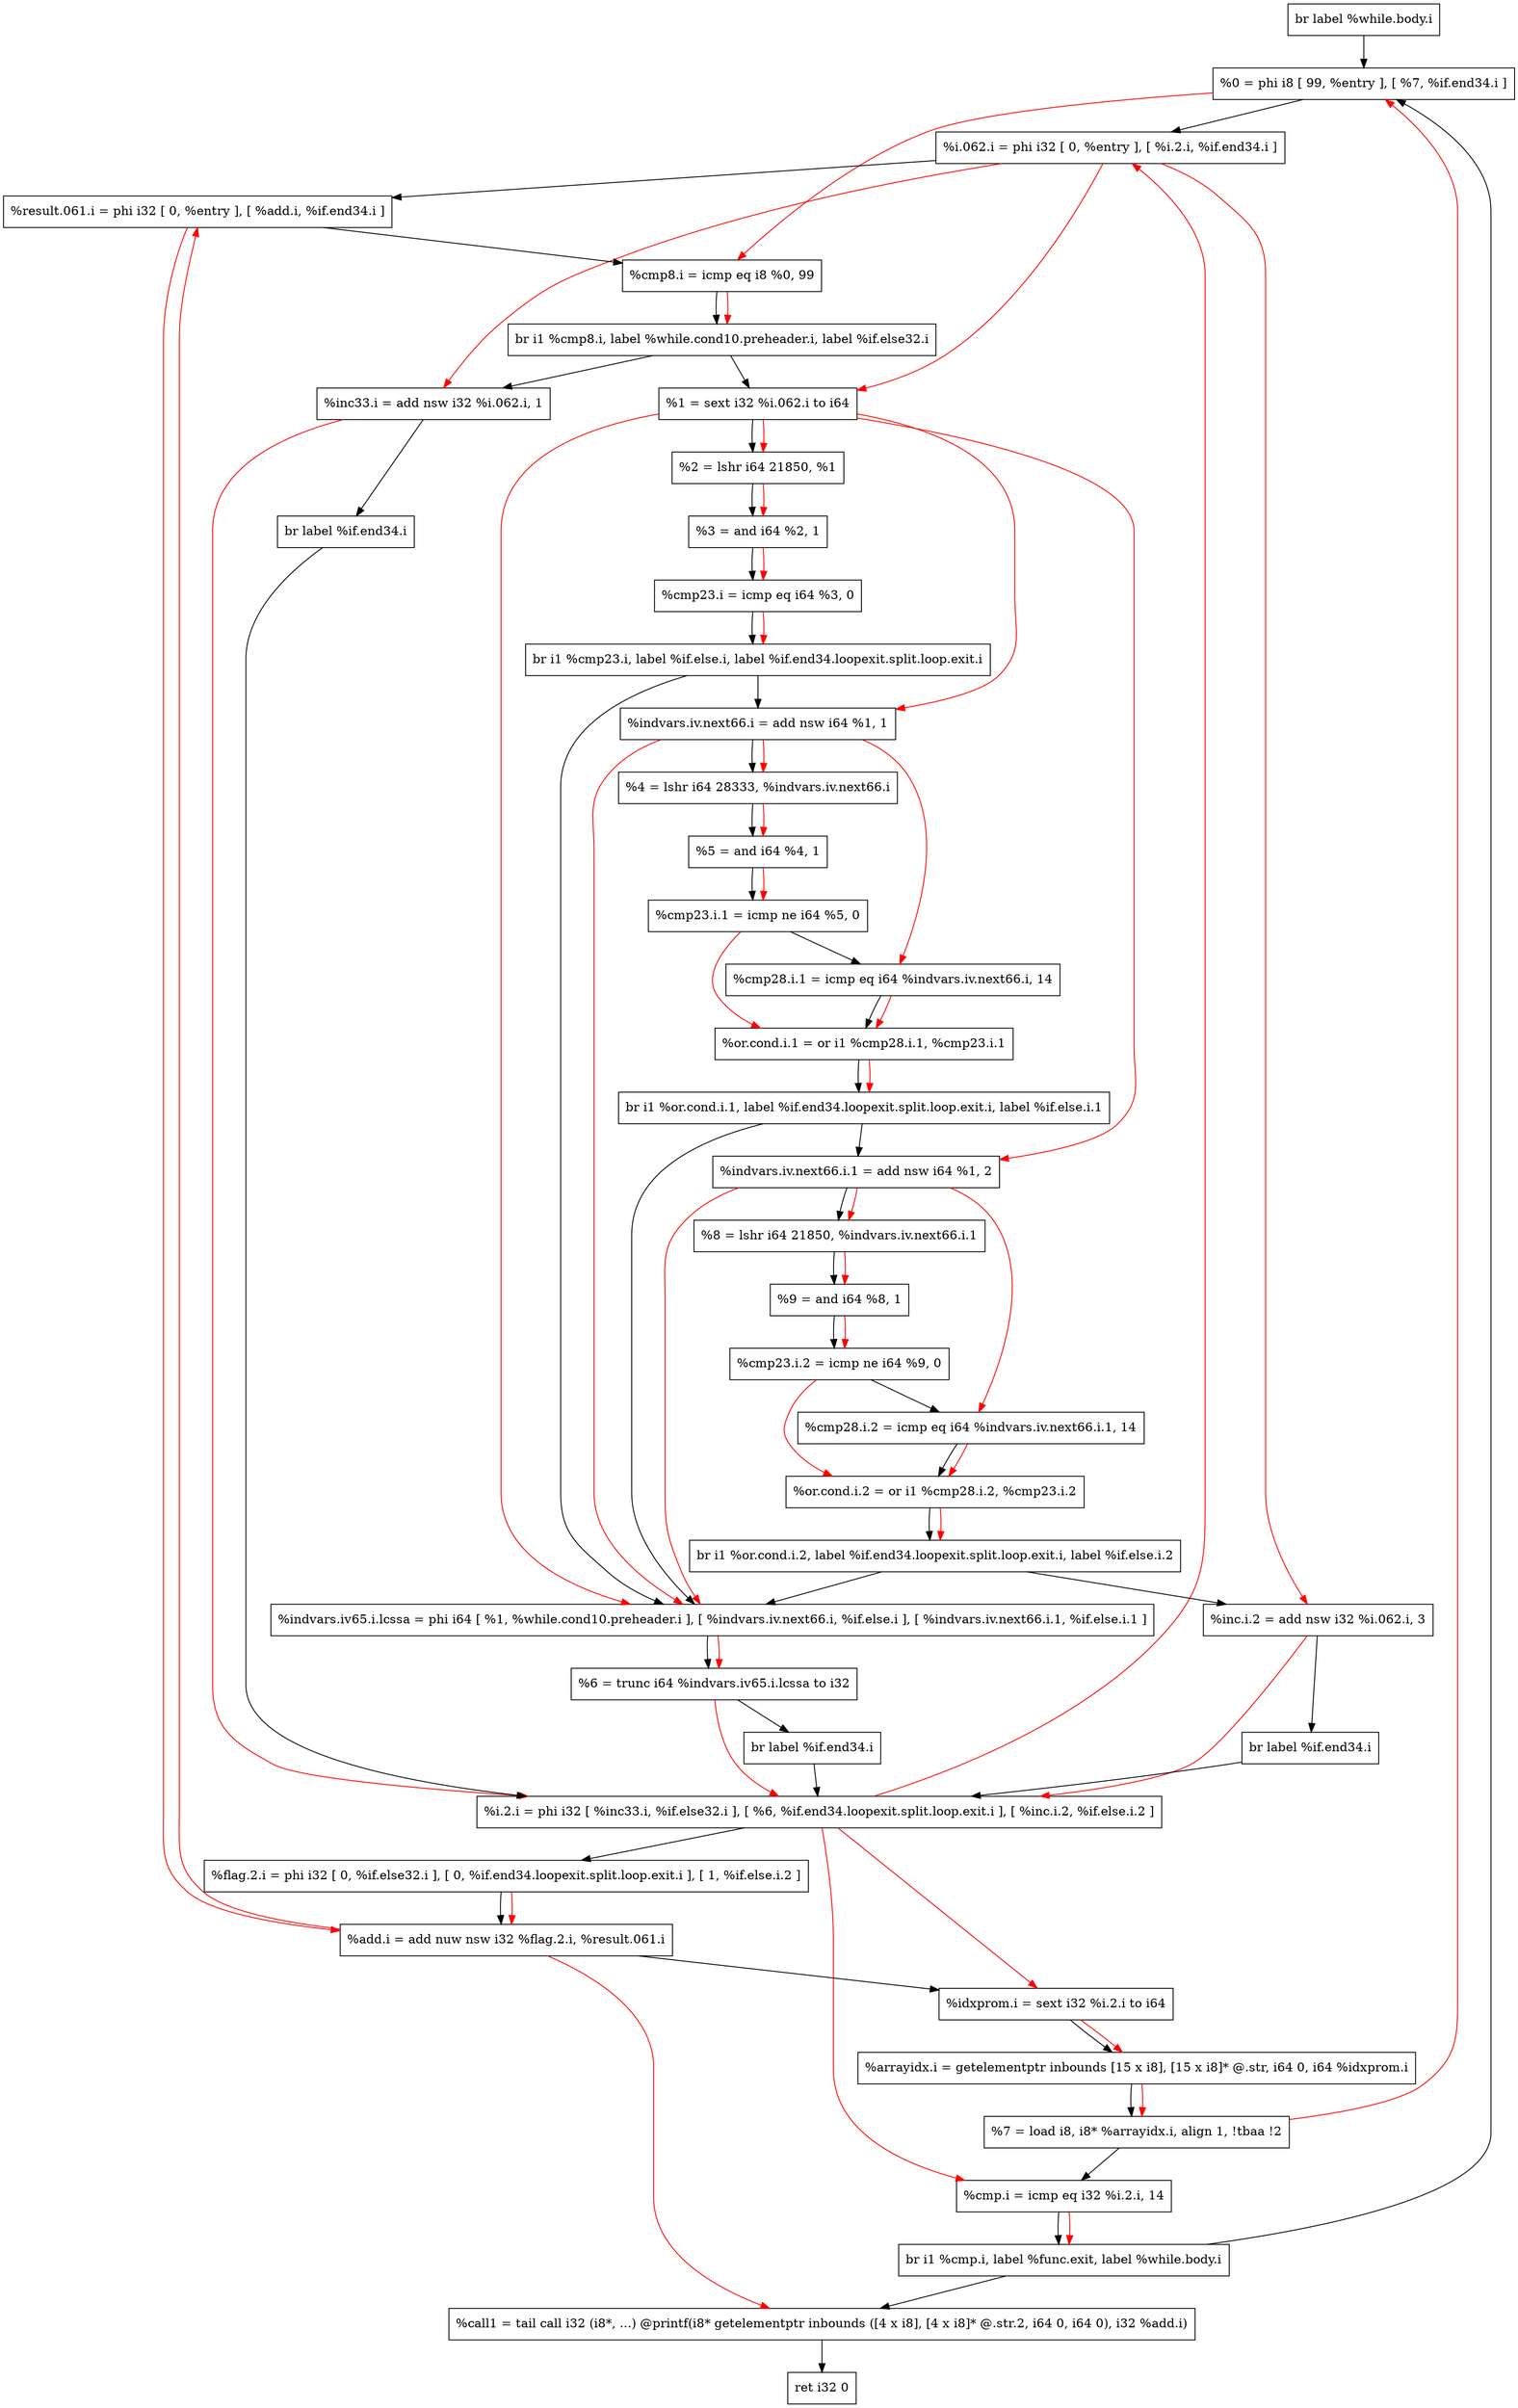 digraph "CDFG for'main' function" {
	Node0x5556bff328f8[shape=record, label="  br label %while.body.i"];
	Node0x5556bff34d68[shape=record, label="  %0 = phi i8 [ 99, %entry ], [ %7, %if.end34.i ]"];
	Node0x5556bff34e48[shape=record, label="  %i.062.i = phi i32 [ 0, %entry ], [ %i.2.i, %if.end34.i ]"];
	Node0x5556bff35768[shape=record, label="  %result.061.i = phi i32 [ 0, %entry ], [ %add.i, %if.end34.i ]"];
	Node0x5556bff35860[shape=record, label="  %cmp8.i = icmp eq i8 %0, 99"];
	Node0x5556bff35ac8[shape=record, label="  br i1 %cmp8.i, label %while.cond10.preheader.i, label %if.else32.i"];
	Node0x5556bff35958[shape=record, label="  %1 = sext i32 %i.062.i to i64"];
	Node0x5556bff35bc0[shape=record, label="  %2 = lshr i64 21850, %1"];
	Node0x5556bff35c30[shape=record, label="  %3 = and i64 %2, 1"];
	Node0x5556bff35ca0[shape=record, label="  %cmp23.i = icmp eq i64 %3, 0"];
	Node0x5556bff35f58[shape=record, label="  br i1 %cmp23.i, label %if.else.i, label %if.end34.loopexit.split.loop.exit.i"];
	Node0x5556bff35fd0[shape=record, label="  %indvars.iv.next66.i = add nsw i64 %1, 1"];
	Node0x5556bff360d0[shape=record, label="  %4 = lshr i64 28333, %indvars.iv.next66.i"];
	Node0x5556bff36190[shape=record, label="  %5 = and i64 %4, 1"];
	Node0x5556bff36200[shape=record, label="  %cmp23.i.1 = icmp ne i64 %5, 0"];
	Node0x5556bff36410[shape=record, label="  %cmp28.i.1 = icmp eq i64 %indvars.iv.next66.i, 14"];
	Node0x5556bff36480[shape=record, label="  %or.cond.i.1 = or i1 %cmp28.i.1, %cmp23.i.1"];
	Node0x5556bff365e8[shape=record, label="  br i1 %or.cond.i.1, label %if.end34.loopexit.split.loop.exit.i, label %if.else.i.1"];
	Node0x5556bff36660[shape=record, label="  %inc33.i = add nsw i32 %i.062.i, 1"];
	Node0x5556bff35a38[shape=record, label="  br label %if.end34.i"];
	Node0x5556bff36728[shape=record, label="  %indvars.iv65.i.lcssa = phi i64 [ %1, %while.cond10.preheader.i ], [ %indvars.iv.next66.i, %if.else.i ], [ %indvars.iv.next66.i.1, %if.else.i.1 ]"];
	Node0x5556bff36858[shape=record, label="  %6 = trunc i64 %indvars.iv65.i.lcssa to i32"];
	Node0x5556bff368b8[shape=record, label="  br label %if.end34.i"];
	Node0x5556bff369d8[shape=record, label="  %i.2.i = phi i32 [ %inc33.i, %if.else32.i ], [ %6, %if.end34.loopexit.split.loop.exit.i ], [ %inc.i.2, %if.else.i.2 ]"];
	Node0x5556bff36a98[shape=record, label="  %flag.2.i = phi i32 [ 0, %if.else32.i ], [ 0, %if.end34.loopexit.split.loop.exit.i ], [ 1, %if.else.i.2 ]"];
	Node0x5556bff36b80[shape=record, label="  %add.i = add nuw nsw i32 %flag.2.i, %result.061.i"];
	Node0x5556bff33698[shape=record, label="  %idxprom.i = sext i32 %i.2.i to i64"];
	Node0x5556bff36c08[shape=record, label="  %arrayidx.i = getelementptr inbounds [15 x i8], [15 x i8]* @.str, i64 0, i64 %idxprom.i"];
	Node0x5556bff33508[shape=record, label="  %7 = load i8, i8* %arrayidx.i, align 1, !tbaa !2"];
	Node0x5556bff36c90[shape=record, label="  %cmp.i = icmp eq i32 %i.2.i, 14"];
	Node0x5556bff37108[shape=record, label="  br i1 %cmp.i, label %func.exit, label %while.body.i"];
	Node0x5556bff37508[shape=record, label="  %call1 = tail call i32 (i8*, ...) @printf(i8* getelementptr inbounds ([4 x i8], [4 x i8]* @.str.2, i64 0, i64 0), i32 %add.i)"];
	Node0x5556bff375e8[shape=record, label="  ret i32 0"];
	Node0x5556bff376c0[shape=record, label="  %indvars.iv.next66.i.1 = add nsw i64 %1, 2"];
	Node0x5556bff37760[shape=record, label="  %8 = lshr i64 21850, %indvars.iv.next66.i.1"];
	Node0x5556bff37860[shape=record, label="  %9 = and i64 %8, 1"];
	Node0x5556bff378d0[shape=record, label="  %cmp23.i.2 = icmp ne i64 %9, 0"];
	Node0x5556bff37970[shape=record, label="  %cmp28.i.2 = icmp eq i64 %indvars.iv.next66.i.1, 14"];
	Node0x5556bff379e0[shape=record, label="  %or.cond.i.2 = or i1 %cmp28.i.2, %cmp23.i.2"];
	Node0x5556bff37ac8[shape=record, label="  br i1 %or.cond.i.2, label %if.end34.loopexit.split.loop.exit.i, label %if.else.i.2"];
	Node0x5556bff37b40[shape=record, label="  %inc.i.2 = add nsw i32 %i.062.i, 3"];
	Node0x5556bff32d58[shape=record, label="  br label %if.end34.i"];
	Node0x5556bff328f8 -> Node0x5556bff34d68
	Node0x5556bff34d68 -> Node0x5556bff34e48
	Node0x5556bff34e48 -> Node0x5556bff35768
	Node0x5556bff35768 -> Node0x5556bff35860
	Node0x5556bff35860 -> Node0x5556bff35ac8
	Node0x5556bff35ac8 -> Node0x5556bff35958
	Node0x5556bff35ac8 -> Node0x5556bff36660
	Node0x5556bff35958 -> Node0x5556bff35bc0
	Node0x5556bff35bc0 -> Node0x5556bff35c30
	Node0x5556bff35c30 -> Node0x5556bff35ca0
	Node0x5556bff35ca0 -> Node0x5556bff35f58
	Node0x5556bff35f58 -> Node0x5556bff35fd0
	Node0x5556bff35f58 -> Node0x5556bff36728
	Node0x5556bff35fd0 -> Node0x5556bff360d0
	Node0x5556bff360d0 -> Node0x5556bff36190
	Node0x5556bff36190 -> Node0x5556bff36200
	Node0x5556bff36200 -> Node0x5556bff36410
	Node0x5556bff36410 -> Node0x5556bff36480
	Node0x5556bff36480 -> Node0x5556bff365e8
	Node0x5556bff365e8 -> Node0x5556bff36728
	Node0x5556bff365e8 -> Node0x5556bff376c0
	Node0x5556bff36660 -> Node0x5556bff35a38
	Node0x5556bff35a38 -> Node0x5556bff369d8
	Node0x5556bff36728 -> Node0x5556bff36858
	Node0x5556bff36858 -> Node0x5556bff368b8
	Node0x5556bff368b8 -> Node0x5556bff369d8
	Node0x5556bff369d8 -> Node0x5556bff36a98
	Node0x5556bff36a98 -> Node0x5556bff36b80
	Node0x5556bff36b80 -> Node0x5556bff33698
	Node0x5556bff33698 -> Node0x5556bff36c08
	Node0x5556bff36c08 -> Node0x5556bff33508
	Node0x5556bff33508 -> Node0x5556bff36c90
	Node0x5556bff36c90 -> Node0x5556bff37108
	Node0x5556bff37108 -> Node0x5556bff37508
	Node0x5556bff37108 -> Node0x5556bff34d68
	Node0x5556bff37508 -> Node0x5556bff375e8
	Node0x5556bff376c0 -> Node0x5556bff37760
	Node0x5556bff37760 -> Node0x5556bff37860
	Node0x5556bff37860 -> Node0x5556bff378d0
	Node0x5556bff378d0 -> Node0x5556bff37970
	Node0x5556bff37970 -> Node0x5556bff379e0
	Node0x5556bff379e0 -> Node0x5556bff37ac8
	Node0x5556bff37ac8 -> Node0x5556bff36728
	Node0x5556bff37ac8 -> Node0x5556bff37b40
	Node0x5556bff37b40 -> Node0x5556bff32d58
	Node0x5556bff32d58 -> Node0x5556bff369d8
edge [color=red]
	Node0x5556bff33508 -> Node0x5556bff34d68
	Node0x5556bff369d8 -> Node0x5556bff34e48
	Node0x5556bff36b80 -> Node0x5556bff35768
	Node0x5556bff34d68 -> Node0x5556bff35860
	Node0x5556bff35860 -> Node0x5556bff35ac8
	Node0x5556bff34e48 -> Node0x5556bff35958
	Node0x5556bff35958 -> Node0x5556bff35bc0
	Node0x5556bff35bc0 -> Node0x5556bff35c30
	Node0x5556bff35c30 -> Node0x5556bff35ca0
	Node0x5556bff35ca0 -> Node0x5556bff35f58
	Node0x5556bff35958 -> Node0x5556bff35fd0
	Node0x5556bff35fd0 -> Node0x5556bff360d0
	Node0x5556bff360d0 -> Node0x5556bff36190
	Node0x5556bff36190 -> Node0x5556bff36200
	Node0x5556bff35fd0 -> Node0x5556bff36410
	Node0x5556bff36410 -> Node0x5556bff36480
	Node0x5556bff36200 -> Node0x5556bff36480
	Node0x5556bff36480 -> Node0x5556bff365e8
	Node0x5556bff34e48 -> Node0x5556bff36660
	Node0x5556bff35958 -> Node0x5556bff36728
	Node0x5556bff35fd0 -> Node0x5556bff36728
	Node0x5556bff376c0 -> Node0x5556bff36728
	Node0x5556bff36728 -> Node0x5556bff36858
	Node0x5556bff36660 -> Node0x5556bff369d8
	Node0x5556bff36858 -> Node0x5556bff369d8
	Node0x5556bff37b40 -> Node0x5556bff369d8
	Node0x5556bff36a98 -> Node0x5556bff36b80
	Node0x5556bff35768 -> Node0x5556bff36b80
	Node0x5556bff369d8 -> Node0x5556bff33698
	Node0x5556bff33698 -> Node0x5556bff36c08
	Node0x5556bff36c08 -> Node0x5556bff33508
	Node0x5556bff369d8 -> Node0x5556bff36c90
	Node0x5556bff36c90 -> Node0x5556bff37108
	Node0x5556bff36b80 -> Node0x5556bff37508
	Node0x5556bff35958 -> Node0x5556bff376c0
	Node0x5556bff376c0 -> Node0x5556bff37760
	Node0x5556bff37760 -> Node0x5556bff37860
	Node0x5556bff37860 -> Node0x5556bff378d0
	Node0x5556bff376c0 -> Node0x5556bff37970
	Node0x5556bff37970 -> Node0x5556bff379e0
	Node0x5556bff378d0 -> Node0x5556bff379e0
	Node0x5556bff379e0 -> Node0x5556bff37ac8
	Node0x5556bff34e48 -> Node0x5556bff37b40
}
